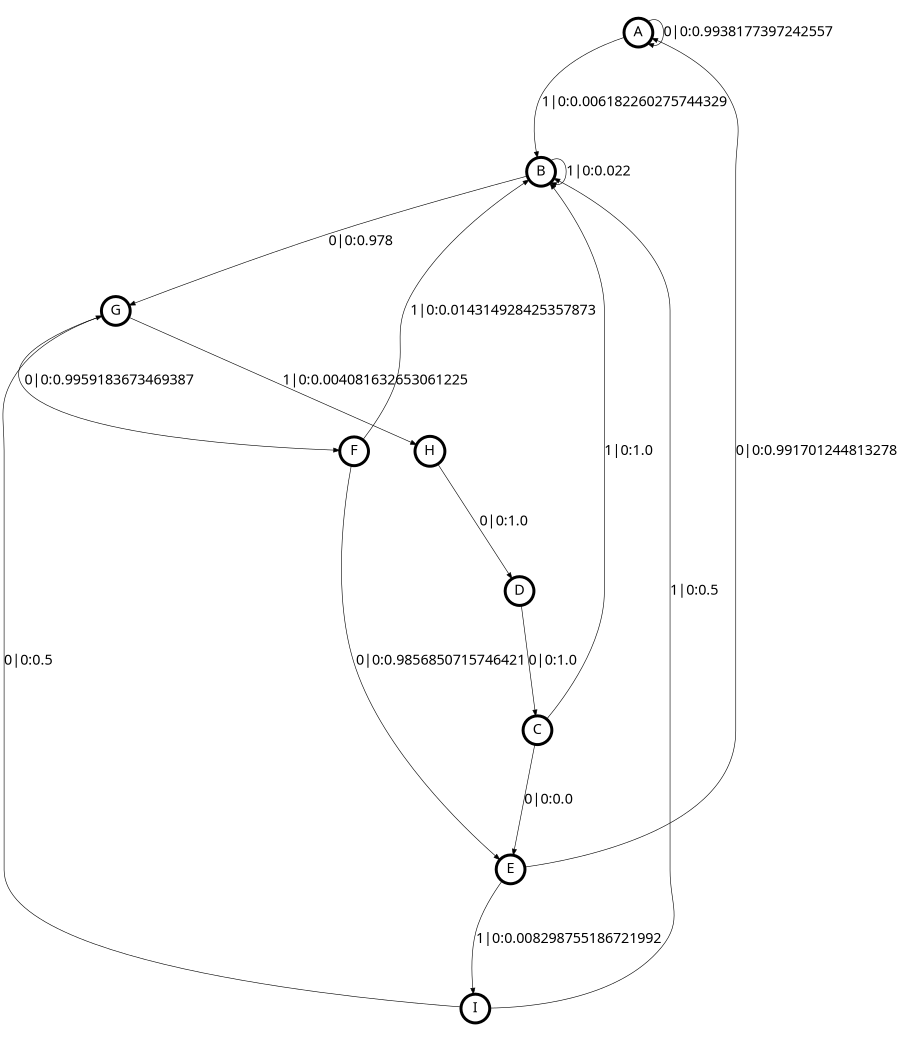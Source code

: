 digraph  {
size = "6,8.5";
ratio = "fill";
node
[shape = circle];
node [fontsize = 24];
node [penwidth = 5];
edge [fontsize = 24];
node [fontname = "CMU Serif Roman"];
graph [fontname = "CMU Serif Roman"];
edge [fontname = "CMU Serif Roman"];
A -> A [label = "0|0:0.9938177397242557\l"];
A -> B [label = "1|0:0.006182260275744329\l"];
B -> B [label = "1|0:0.022\l"];
B -> G [label = "0|0:0.978\l"];
C -> B [label = "1|0:1.0\l"];
C -> E [label = "0|0:0.0\l"];
D -> C [label = "0|0:1.0\l"];
E -> A [label = "0|0:0.991701244813278\l"];
E -> I [label = "1|0:0.008298755186721992\l"];
F -> B [label = "1|0:0.014314928425357873\l"];
F -> E [label = "0|0:0.9856850715746421\l"];
G -> F [label = "0|0:0.9959183673469387\l"];
G -> H [label = "1|0:0.004081632653061225\l"];
H -> D [label = "0|0:1.0\l"];
I -> B [label = "1|0:0.5\l"];
I -> G [label = "0|0:0.5\l"];
}